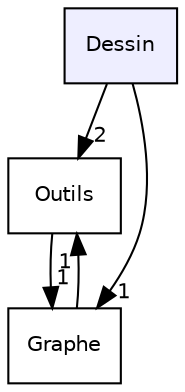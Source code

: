 digraph "Dessin" {
  compound=true
  node [ fontsize="10", fontname="Helvetica"];
  edge [ labelfontsize="10", labelfontname="Helvetica"];
  dir_62ea412f760db3381d67e5f15165470b [shape=box, label="Dessin", style="filled", fillcolor="#eeeeff", pencolor="black", URL="dir_62ea412f760db3381d67e5f15165470b.html"];
  dir_7cc655c7f6324b48004907ae31af80af [shape=box label="Outils" URL="dir_7cc655c7f6324b48004907ae31af80af.html"];
  dir_79f6e09f870cfeb41e2c1f1d5ff4743b [shape=box label="Graphe" URL="dir_79f6e09f870cfeb41e2c1f1d5ff4743b.html"];
  dir_7cc655c7f6324b48004907ae31af80af->dir_79f6e09f870cfeb41e2c1f1d5ff4743b [headlabel="1", labeldistance=1.5 headhref="dir_000002_000001.html"];
  dir_79f6e09f870cfeb41e2c1f1d5ff4743b->dir_7cc655c7f6324b48004907ae31af80af [headlabel="1", labeldistance=1.5 headhref="dir_000001_000002.html"];
  dir_62ea412f760db3381d67e5f15165470b->dir_7cc655c7f6324b48004907ae31af80af [headlabel="2", labeldistance=1.5 headhref="dir_000000_000002.html"];
  dir_62ea412f760db3381d67e5f15165470b->dir_79f6e09f870cfeb41e2c1f1d5ff4743b [headlabel="1", labeldistance=1.5 headhref="dir_000000_000001.html"];
}
